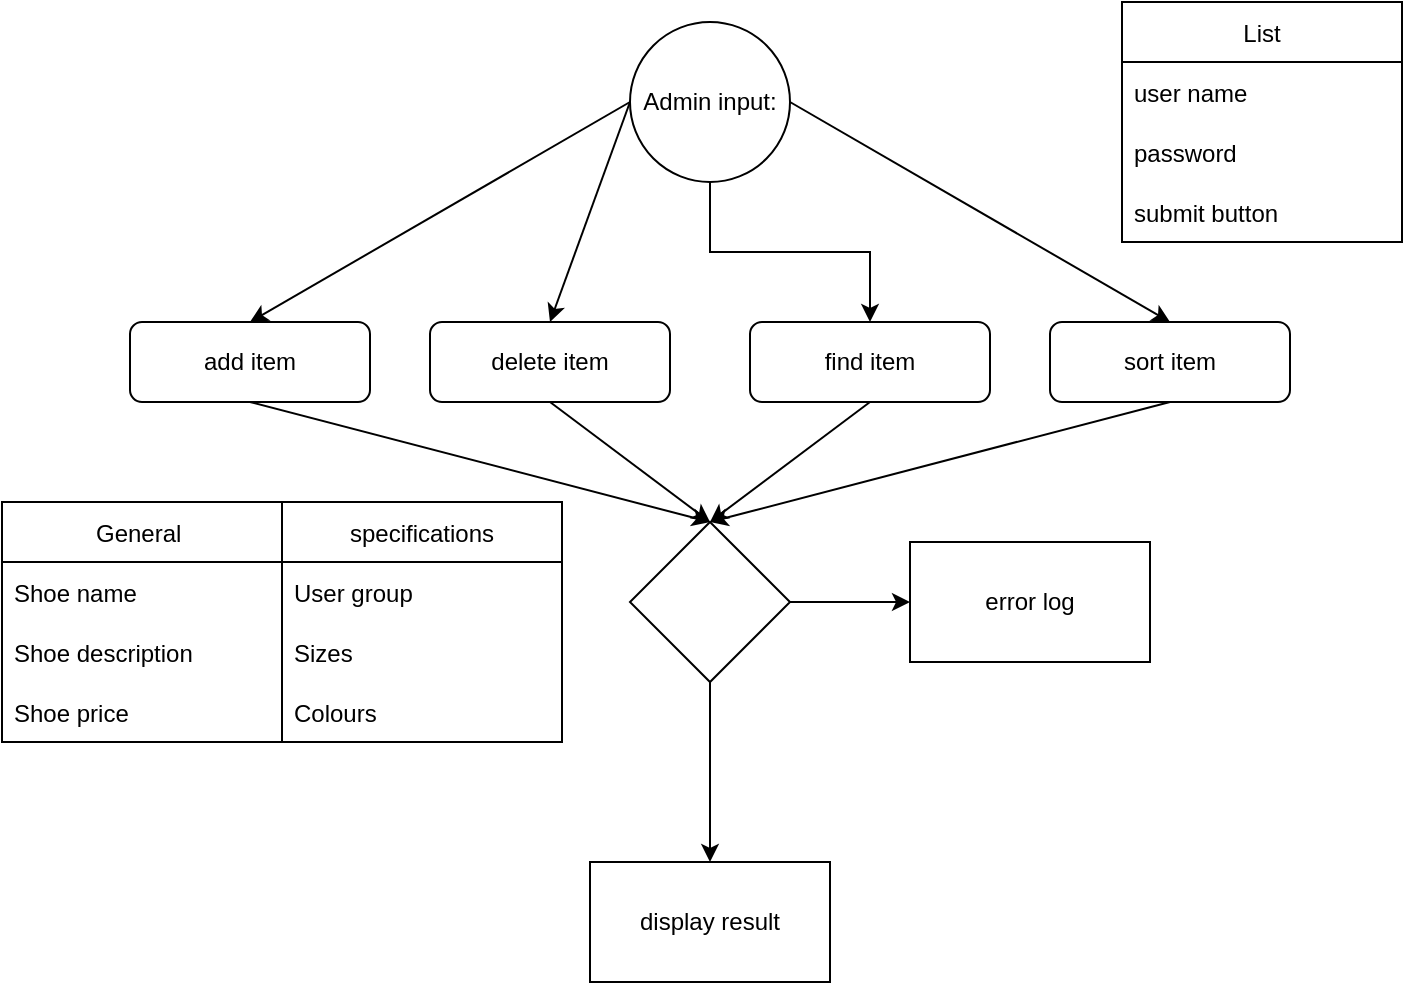 <mxfile version="20.2.3" type="device" pages="2"><diagram id="C5RBs43oDa-KdzZeNtuy" name="Page-1"><mxGraphModel dx="559" dy="385" grid="1" gridSize="10" guides="1" tooltips="1" connect="1" arrows="1" fold="1" page="1" pageScale="1" pageWidth="827" pageHeight="1169" math="0" shadow="0"><root><mxCell id="WIyWlLk6GJQsqaUBKTNV-0"/><mxCell id="WIyWlLk6GJQsqaUBKTNV-1" parent="WIyWlLk6GJQsqaUBKTNV-0"/><mxCell id="FYkWghJ6icyZgyvmbyjB-13" value="" style="endArrow=classic;html=1;rounded=0;exitX=1;exitY=0.5;exitDx=0;exitDy=0;entryX=0.5;entryY=0;entryDx=0;entryDy=0;" edge="1" parent="WIyWlLk6GJQsqaUBKTNV-1" source="moXXHwIkH4sghzGNt0_8-0" target="moXXHwIkH4sghzGNt0_8-16"><mxGeometry width="50" height="50" relative="1" as="geometry"><mxPoint x="494" y="240" as="sourcePoint"/><mxPoint x="544" y="190" as="targetPoint"/></mxGeometry></mxCell><mxCell id="WIyWlLk6GJQsqaUBKTNV-3" value="add item" style="rounded=1;whiteSpace=wrap;html=1;fontSize=12;glass=0;strokeWidth=1;shadow=0;" parent="WIyWlLk6GJQsqaUBKTNV-1" vertex="1"><mxGeometry x="128" y="290" width="120" height="40" as="geometry"/></mxCell><mxCell id="FYkWghJ6icyZgyvmbyjB-10" value="" style="edgeStyle=orthogonalEdgeStyle;rounded=0;orthogonalLoop=1;jettySize=auto;html=1;" edge="1" parent="WIyWlLk6GJQsqaUBKTNV-1" source="moXXHwIkH4sghzGNt0_8-0" target="moXXHwIkH4sghzGNt0_8-15"><mxGeometry relative="1" as="geometry"/></mxCell><mxCell id="moXXHwIkH4sghzGNt0_8-0" value="Admin input:" style="ellipse;whiteSpace=wrap;html=1;aspect=fixed;" vertex="1" parent="WIyWlLk6GJQsqaUBKTNV-1"><mxGeometry x="378" y="140" width="80" height="80" as="geometry"/></mxCell><mxCell id="moXXHwIkH4sghzGNt0_8-1" value="List" style="swimlane;fontStyle=0;childLayout=stackLayout;horizontal=1;startSize=30;horizontalStack=0;resizeParent=1;resizeParentMax=0;resizeLast=0;collapsible=1;marginBottom=0;" vertex="1" parent="WIyWlLk6GJQsqaUBKTNV-1"><mxGeometry x="624" y="130" width="140" height="120" as="geometry"/></mxCell><mxCell id="moXXHwIkH4sghzGNt0_8-2" value="user name" style="text;strokeColor=none;fillColor=none;align=left;verticalAlign=middle;spacingLeft=4;spacingRight=4;overflow=hidden;points=[[0,0.5],[1,0.5]];portConstraint=eastwest;rotatable=0;" vertex="1" parent="moXXHwIkH4sghzGNt0_8-1"><mxGeometry y="30" width="140" height="30" as="geometry"/></mxCell><mxCell id="moXXHwIkH4sghzGNt0_8-3" value="password" style="text;strokeColor=none;fillColor=none;align=left;verticalAlign=middle;spacingLeft=4;spacingRight=4;overflow=hidden;points=[[0,0.5],[1,0.5]];portConstraint=eastwest;rotatable=0;" vertex="1" parent="moXXHwIkH4sghzGNt0_8-1"><mxGeometry y="60" width="140" height="30" as="geometry"/></mxCell><mxCell id="moXXHwIkH4sghzGNt0_8-4" value="submit button" style="text;strokeColor=none;fillColor=none;align=left;verticalAlign=middle;spacingLeft=4;spacingRight=4;overflow=hidden;points=[[0,0.5],[1,0.5]];portConstraint=eastwest;rotatable=0;" vertex="1" parent="moXXHwIkH4sghzGNt0_8-1"><mxGeometry y="90" width="140" height="30" as="geometry"/></mxCell><mxCell id="moXXHwIkH4sghzGNt0_8-5" value="General " style="swimlane;fontStyle=0;childLayout=stackLayout;horizontal=1;startSize=30;horizontalStack=0;resizeParent=1;resizeParentMax=0;resizeLast=0;collapsible=1;marginBottom=0;" vertex="1" parent="WIyWlLk6GJQsqaUBKTNV-1"><mxGeometry x="64" y="380" width="140" height="120" as="geometry"/></mxCell><mxCell id="moXXHwIkH4sghzGNt0_8-6" value="Shoe name" style="text;strokeColor=none;fillColor=none;align=left;verticalAlign=middle;spacingLeft=4;spacingRight=4;overflow=hidden;points=[[0,0.5],[1,0.5]];portConstraint=eastwest;rotatable=0;" vertex="1" parent="moXXHwIkH4sghzGNt0_8-5"><mxGeometry y="30" width="140" height="30" as="geometry"/></mxCell><mxCell id="moXXHwIkH4sghzGNt0_8-7" value="Shoe description" style="text;strokeColor=none;fillColor=none;align=left;verticalAlign=middle;spacingLeft=4;spacingRight=4;overflow=hidden;points=[[0,0.5],[1,0.5]];portConstraint=eastwest;rotatable=0;" vertex="1" parent="moXXHwIkH4sghzGNt0_8-5"><mxGeometry y="60" width="140" height="30" as="geometry"/></mxCell><mxCell id="moXXHwIkH4sghzGNt0_8-8" value="Shoe price" style="text;strokeColor=none;fillColor=none;align=left;verticalAlign=middle;spacingLeft=4;spacingRight=4;overflow=hidden;points=[[0,0.5],[1,0.5]];portConstraint=eastwest;rotatable=0;" vertex="1" parent="moXXHwIkH4sghzGNt0_8-5"><mxGeometry y="90" width="140" height="30" as="geometry"/></mxCell><mxCell id="moXXHwIkH4sghzGNt0_8-9" value="specifications" style="swimlane;fontStyle=0;childLayout=stackLayout;horizontal=1;startSize=30;horizontalStack=0;resizeParent=1;resizeParentMax=0;resizeLast=0;collapsible=1;marginBottom=0;" vertex="1" parent="WIyWlLk6GJQsqaUBKTNV-1"><mxGeometry x="204" y="380" width="140" height="120" as="geometry"/></mxCell><mxCell id="moXXHwIkH4sghzGNt0_8-10" value="User group" style="text;strokeColor=none;fillColor=none;align=left;verticalAlign=middle;spacingLeft=4;spacingRight=4;overflow=hidden;points=[[0,0.5],[1,0.5]];portConstraint=eastwest;rotatable=0;" vertex="1" parent="moXXHwIkH4sghzGNt0_8-9"><mxGeometry y="30" width="140" height="30" as="geometry"/></mxCell><mxCell id="moXXHwIkH4sghzGNt0_8-11" value="Sizes" style="text;strokeColor=none;fillColor=none;align=left;verticalAlign=middle;spacingLeft=4;spacingRight=4;overflow=hidden;points=[[0,0.5],[1,0.5]];portConstraint=eastwest;rotatable=0;" vertex="1" parent="moXXHwIkH4sghzGNt0_8-9"><mxGeometry y="60" width="140" height="30" as="geometry"/></mxCell><mxCell id="moXXHwIkH4sghzGNt0_8-12" value="Colours" style="text;strokeColor=none;fillColor=none;align=left;verticalAlign=middle;spacingLeft=4;spacingRight=4;overflow=hidden;points=[[0,0.5],[1,0.5]];portConstraint=eastwest;rotatable=0;" vertex="1" parent="moXXHwIkH4sghzGNt0_8-9"><mxGeometry y="90" width="140" height="30" as="geometry"/></mxCell><mxCell id="FYkWghJ6icyZgyvmbyjB-7" value="" style="edgeStyle=orthogonalEdgeStyle;rounded=0;orthogonalLoop=1;jettySize=auto;html=1;" edge="1" parent="WIyWlLk6GJQsqaUBKTNV-1" source="moXXHwIkH4sghzGNt0_8-13" target="FYkWghJ6icyZgyvmbyjB-6"><mxGeometry relative="1" as="geometry"/></mxCell><mxCell id="FYkWghJ6icyZgyvmbyjB-9" value="" style="edgeStyle=orthogonalEdgeStyle;rounded=0;orthogonalLoop=1;jettySize=auto;html=1;" edge="1" parent="WIyWlLk6GJQsqaUBKTNV-1" source="moXXHwIkH4sghzGNt0_8-13" target="FYkWghJ6icyZgyvmbyjB-8"><mxGeometry relative="1" as="geometry"/></mxCell><mxCell id="moXXHwIkH4sghzGNt0_8-13" value="" style="rhombus;whiteSpace=wrap;html=1;" vertex="1" parent="WIyWlLk6GJQsqaUBKTNV-1"><mxGeometry x="378" y="390" width="80" height="80" as="geometry"/></mxCell><mxCell id="moXXHwIkH4sghzGNt0_8-14" value="delete item" style="rounded=1;whiteSpace=wrap;html=1;fontSize=12;glass=0;strokeWidth=1;shadow=0;" vertex="1" parent="WIyWlLk6GJQsqaUBKTNV-1"><mxGeometry x="278" y="290" width="120" height="40" as="geometry"/></mxCell><mxCell id="moXXHwIkH4sghzGNt0_8-15" value="find item" style="rounded=1;whiteSpace=wrap;html=1;fontSize=12;glass=0;strokeWidth=1;shadow=0;" vertex="1" parent="WIyWlLk6GJQsqaUBKTNV-1"><mxGeometry x="438" y="290" width="120" height="40" as="geometry"/></mxCell><mxCell id="moXXHwIkH4sghzGNt0_8-16" value="sort item" style="rounded=1;whiteSpace=wrap;html=1;fontSize=12;glass=0;strokeWidth=1;shadow=0;" vertex="1" parent="WIyWlLk6GJQsqaUBKTNV-1"><mxGeometry x="588" y="290" width="120" height="40" as="geometry"/></mxCell><mxCell id="FYkWghJ6icyZgyvmbyjB-1" value="" style="endArrow=classic;html=1;rounded=0;exitX=0.5;exitY=1;exitDx=0;exitDy=0;entryX=0.5;entryY=0;entryDx=0;entryDy=0;" edge="1" parent="WIyWlLk6GJQsqaUBKTNV-1" source="WIyWlLk6GJQsqaUBKTNV-3" target="moXXHwIkH4sghzGNt0_8-13"><mxGeometry width="50" height="50" relative="1" as="geometry"><mxPoint x="414" y="420" as="sourcePoint"/><mxPoint x="464" y="370" as="targetPoint"/></mxGeometry></mxCell><mxCell id="FYkWghJ6icyZgyvmbyjB-2" value="" style="endArrow=classic;html=1;rounded=0;exitX=0.5;exitY=1;exitDx=0;exitDy=0;entryX=0.5;entryY=0;entryDx=0;entryDy=0;" edge="1" parent="WIyWlLk6GJQsqaUBKTNV-1" source="moXXHwIkH4sghzGNt0_8-14" target="moXXHwIkH4sghzGNt0_8-13"><mxGeometry width="50" height="50" relative="1" as="geometry"><mxPoint x="414" y="420" as="sourcePoint"/><mxPoint x="464" y="370" as="targetPoint"/></mxGeometry></mxCell><mxCell id="FYkWghJ6icyZgyvmbyjB-4" value="" style="endArrow=classic;html=1;rounded=0;exitX=0.5;exitY=1;exitDx=0;exitDy=0;entryX=0.5;entryY=0;entryDx=0;entryDy=0;" edge="1" parent="WIyWlLk6GJQsqaUBKTNV-1" source="moXXHwIkH4sghzGNt0_8-15" target="moXXHwIkH4sghzGNt0_8-13"><mxGeometry width="50" height="50" relative="1" as="geometry"><mxPoint x="414" y="420" as="sourcePoint"/><mxPoint x="464" y="370" as="targetPoint"/></mxGeometry></mxCell><mxCell id="FYkWghJ6icyZgyvmbyjB-5" value="" style="endArrow=classic;html=1;rounded=0;exitX=0.5;exitY=1;exitDx=0;exitDy=0;" edge="1" parent="WIyWlLk6GJQsqaUBKTNV-1" source="moXXHwIkH4sghzGNt0_8-16"><mxGeometry width="50" height="50" relative="1" as="geometry"><mxPoint x="414" y="420" as="sourcePoint"/><mxPoint x="418" y="390" as="targetPoint"/></mxGeometry></mxCell><mxCell id="FYkWghJ6icyZgyvmbyjB-6" value="&amp;nbsp;display result&amp;nbsp;" style="whiteSpace=wrap;html=1;" vertex="1" parent="WIyWlLk6GJQsqaUBKTNV-1"><mxGeometry x="358" y="560" width="120" height="60" as="geometry"/></mxCell><mxCell id="FYkWghJ6icyZgyvmbyjB-8" value="error log" style="whiteSpace=wrap;html=1;" vertex="1" parent="WIyWlLk6GJQsqaUBKTNV-1"><mxGeometry x="518" y="400" width="120" height="60" as="geometry"/></mxCell><mxCell id="FYkWghJ6icyZgyvmbyjB-11" value="" style="endArrow=classic;html=1;rounded=0;entryX=0.5;entryY=0;entryDx=0;entryDy=0;exitX=0;exitY=0.5;exitDx=0;exitDy=0;" edge="1" parent="WIyWlLk6GJQsqaUBKTNV-1" source="moXXHwIkH4sghzGNt0_8-0" target="moXXHwIkH4sghzGNt0_8-14"><mxGeometry width="50" height="50" relative="1" as="geometry"><mxPoint x="424" y="220" as="sourcePoint"/><mxPoint x="484" y="340" as="targetPoint"/></mxGeometry></mxCell><mxCell id="FYkWghJ6icyZgyvmbyjB-12" value="" style="endArrow=classic;html=1;rounded=0;entryX=0.5;entryY=0;entryDx=0;entryDy=0;exitX=0;exitY=0.5;exitDx=0;exitDy=0;" edge="1" parent="WIyWlLk6GJQsqaUBKTNV-1" source="moXXHwIkH4sghzGNt0_8-0" target="WIyWlLk6GJQsqaUBKTNV-3"><mxGeometry width="50" height="50" relative="1" as="geometry"><mxPoint x="294" y="240" as="sourcePoint"/><mxPoint x="344" y="190" as="targetPoint"/></mxGeometry></mxCell></root></mxGraphModel></diagram><diagram id="VpQxhpDWJbnP_i57Hngt" name="Page-2"><mxGraphModel dx="782" dy="539" grid="1" gridSize="10" guides="1" tooltips="1" connect="1" arrows="1" fold="1" page="1" pageScale="1" pageWidth="850" pageHeight="1100" math="0" shadow="0"><root><mxCell id="0"/><mxCell id="1" parent="0"/></root></mxGraphModel></diagram></mxfile>